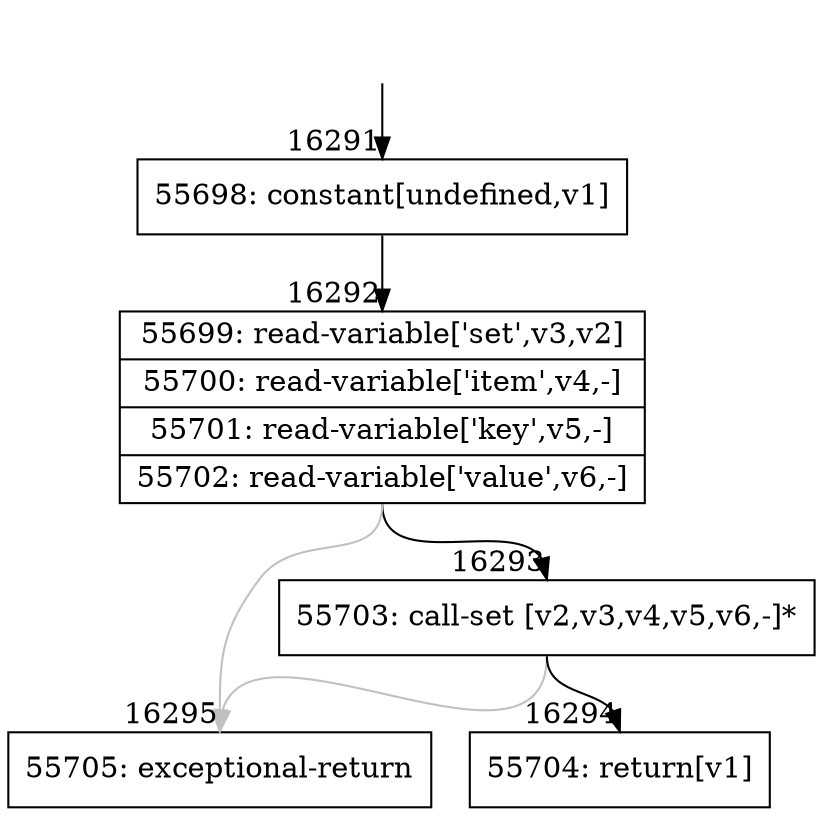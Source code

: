 digraph {
rankdir="TD"
BB_entry1387[shape=none,label=""];
BB_entry1387 -> BB16291 [tailport=s, headport=n, headlabel="    16291"]
BB16291 [shape=record label="{55698: constant[undefined,v1]}" ] 
BB16291 -> BB16292 [tailport=s, headport=n, headlabel="      16292"]
BB16292 [shape=record label="{55699: read-variable['set',v3,v2]|55700: read-variable['item',v4,-]|55701: read-variable['key',v5,-]|55702: read-variable['value',v6,-]}" ] 
BB16292 -> BB16293 [tailport=s, headport=n, headlabel="      16293"]
BB16292 -> BB16295 [tailport=s, headport=n, color=gray, headlabel="      16295"]
BB16293 [shape=record label="{55703: call-set [v2,v3,v4,v5,v6,-]*}" ] 
BB16293 -> BB16294 [tailport=s, headport=n, headlabel="      16294"]
BB16293 -> BB16295 [tailport=s, headport=n, color=gray]
BB16294 [shape=record label="{55704: return[v1]}" ] 
BB16295 [shape=record label="{55705: exceptional-return}" ] 
//#$~ 30354
}
